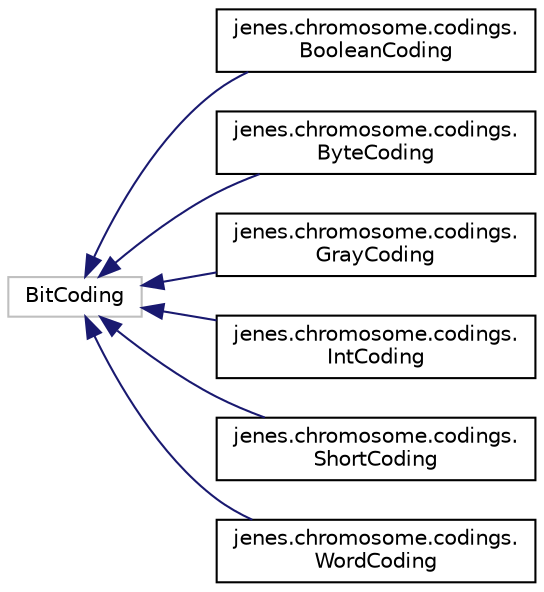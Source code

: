 digraph "Representación gráfica de la clase"
{
  edge [fontname="Helvetica",fontsize="10",labelfontname="Helvetica",labelfontsize="10"];
  node [fontname="Helvetica",fontsize="10",shape=record];
  rankdir="LR";
  Node1 [label="BitCoding",height=0.2,width=0.4,color="grey75", fillcolor="white", style="filled"];
  Node1 -> Node2 [dir="back",color="midnightblue",fontsize="10",style="solid",fontname="Helvetica"];
  Node2 [label="jenes.chromosome.codings.\lBooleanCoding",height=0.2,width=0.4,color="black", fillcolor="white", style="filled",URL="$classjenes_1_1chromosome_1_1codings_1_1_boolean_coding.html"];
  Node1 -> Node3 [dir="back",color="midnightblue",fontsize="10",style="solid",fontname="Helvetica"];
  Node3 [label="jenes.chromosome.codings.\lByteCoding",height=0.2,width=0.4,color="black", fillcolor="white", style="filled",URL="$classjenes_1_1chromosome_1_1codings_1_1_byte_coding.html"];
  Node1 -> Node4 [dir="back",color="midnightblue",fontsize="10",style="solid",fontname="Helvetica"];
  Node4 [label="jenes.chromosome.codings.\lGrayCoding",height=0.2,width=0.4,color="black", fillcolor="white", style="filled",URL="$classjenes_1_1chromosome_1_1codings_1_1_gray_coding.html"];
  Node1 -> Node5 [dir="back",color="midnightblue",fontsize="10",style="solid",fontname="Helvetica"];
  Node5 [label="jenes.chromosome.codings.\lIntCoding",height=0.2,width=0.4,color="black", fillcolor="white", style="filled",URL="$classjenes_1_1chromosome_1_1codings_1_1_int_coding.html"];
  Node1 -> Node6 [dir="back",color="midnightblue",fontsize="10",style="solid",fontname="Helvetica"];
  Node6 [label="jenes.chromosome.codings.\lShortCoding",height=0.2,width=0.4,color="black", fillcolor="white", style="filled",URL="$classjenes_1_1chromosome_1_1codings_1_1_short_coding.html"];
  Node1 -> Node7 [dir="back",color="midnightblue",fontsize="10",style="solid",fontname="Helvetica"];
  Node7 [label="jenes.chromosome.codings.\lWordCoding",height=0.2,width=0.4,color="black", fillcolor="white", style="filled",URL="$classjenes_1_1chromosome_1_1codings_1_1_word_coding.html"];
}
